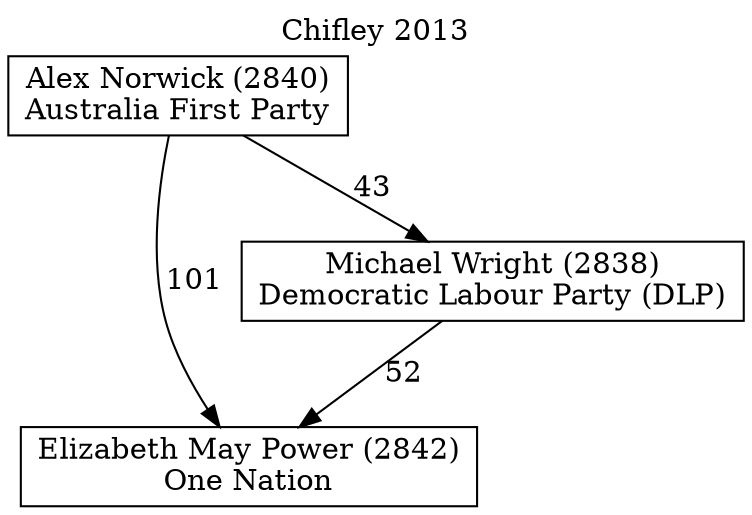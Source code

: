 // House preference flow
digraph "Elizabeth May Power (2842)_Chifley_2013" {
	graph [label="Chifley 2013" labelloc=t mclimit=10]
	node [shape=box]
	"Elizabeth May Power (2842)" [label="Elizabeth May Power (2842)
One Nation"]
	"Michael Wright (2838)" [label="Michael Wright (2838)
Democratic Labour Party (DLP)"]
	"Alex Norwick (2840)" [label="Alex Norwick (2840)
Australia First Party"]
	"Michael Wright (2838)" -> "Elizabeth May Power (2842)" [label=52]
	"Alex Norwick (2840)" -> "Michael Wright (2838)" [label=43]
	"Alex Norwick (2840)" -> "Elizabeth May Power (2842)" [label=101]
}
